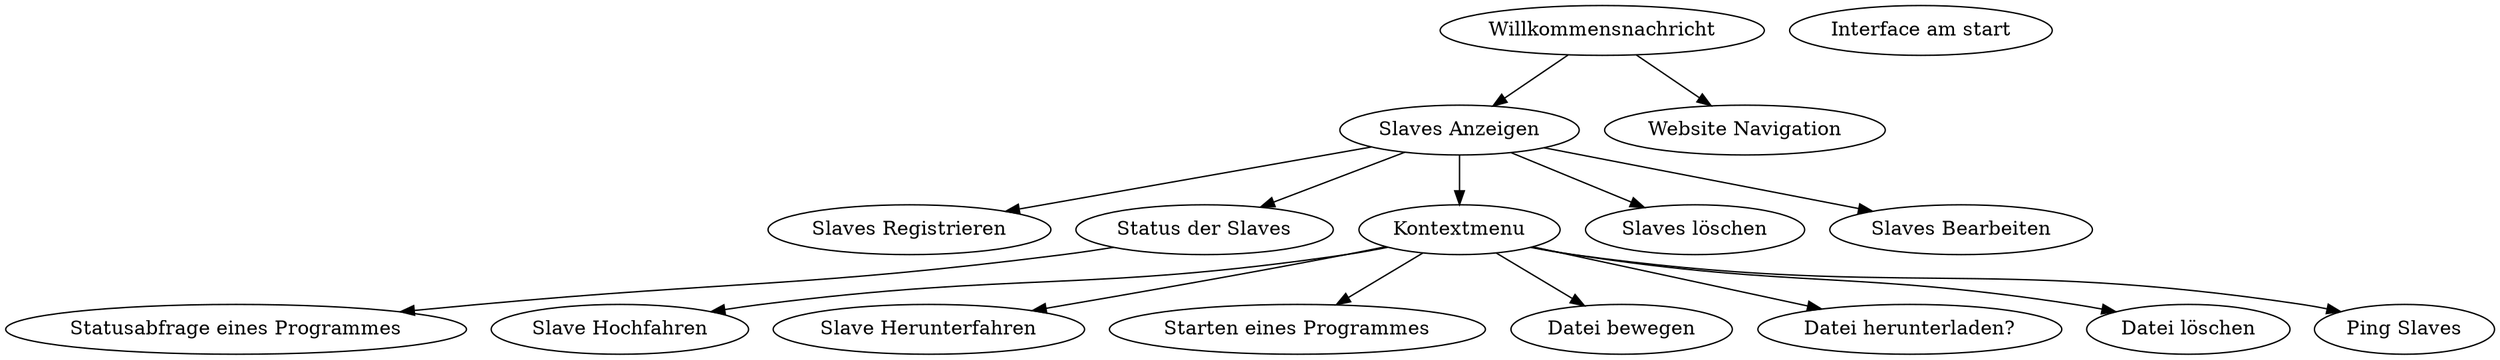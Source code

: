 digraph G {
    1 [label="Willkommensnachricht"];
    2 [label="Slaves Registrieren"];
    3 [label="Slave Hochfahren"];
    4 [label="Status der Slaves"];
    5 [label="Slave Herunterfahren"];
    6 [label="Kontextmenu"];
    7 [label="Starten eines Programmes"];
    8 [label="Statusabfrage eines Programmes"];
    9 [label="Datei bewegen"];
    10 [label="Datei herunterladen?"];
    11 [label="Datei löschen"];
    12 [label="Interface am start"];
    14 [label="Slaves löschen"];
    15 [label="Slaves Bearbeiten"];
    16 [label="Slaves Anzeigen"];
    17 [label="Website Navigation"];
    18 [label="Ping Slaves"];

    1 -> 16;
    1 -> 17;

    16 -> 2;
    16 -> 4;
    16 -> 6;
    16 -> 14;
    16 -> 15;

    6 -> 3;
    6 -> 5;
    6 -> 7;
    6 -> 9;
    6 -> 10;
    6 -> 11;
    6 -> 18;


    4 -> 8;

}
